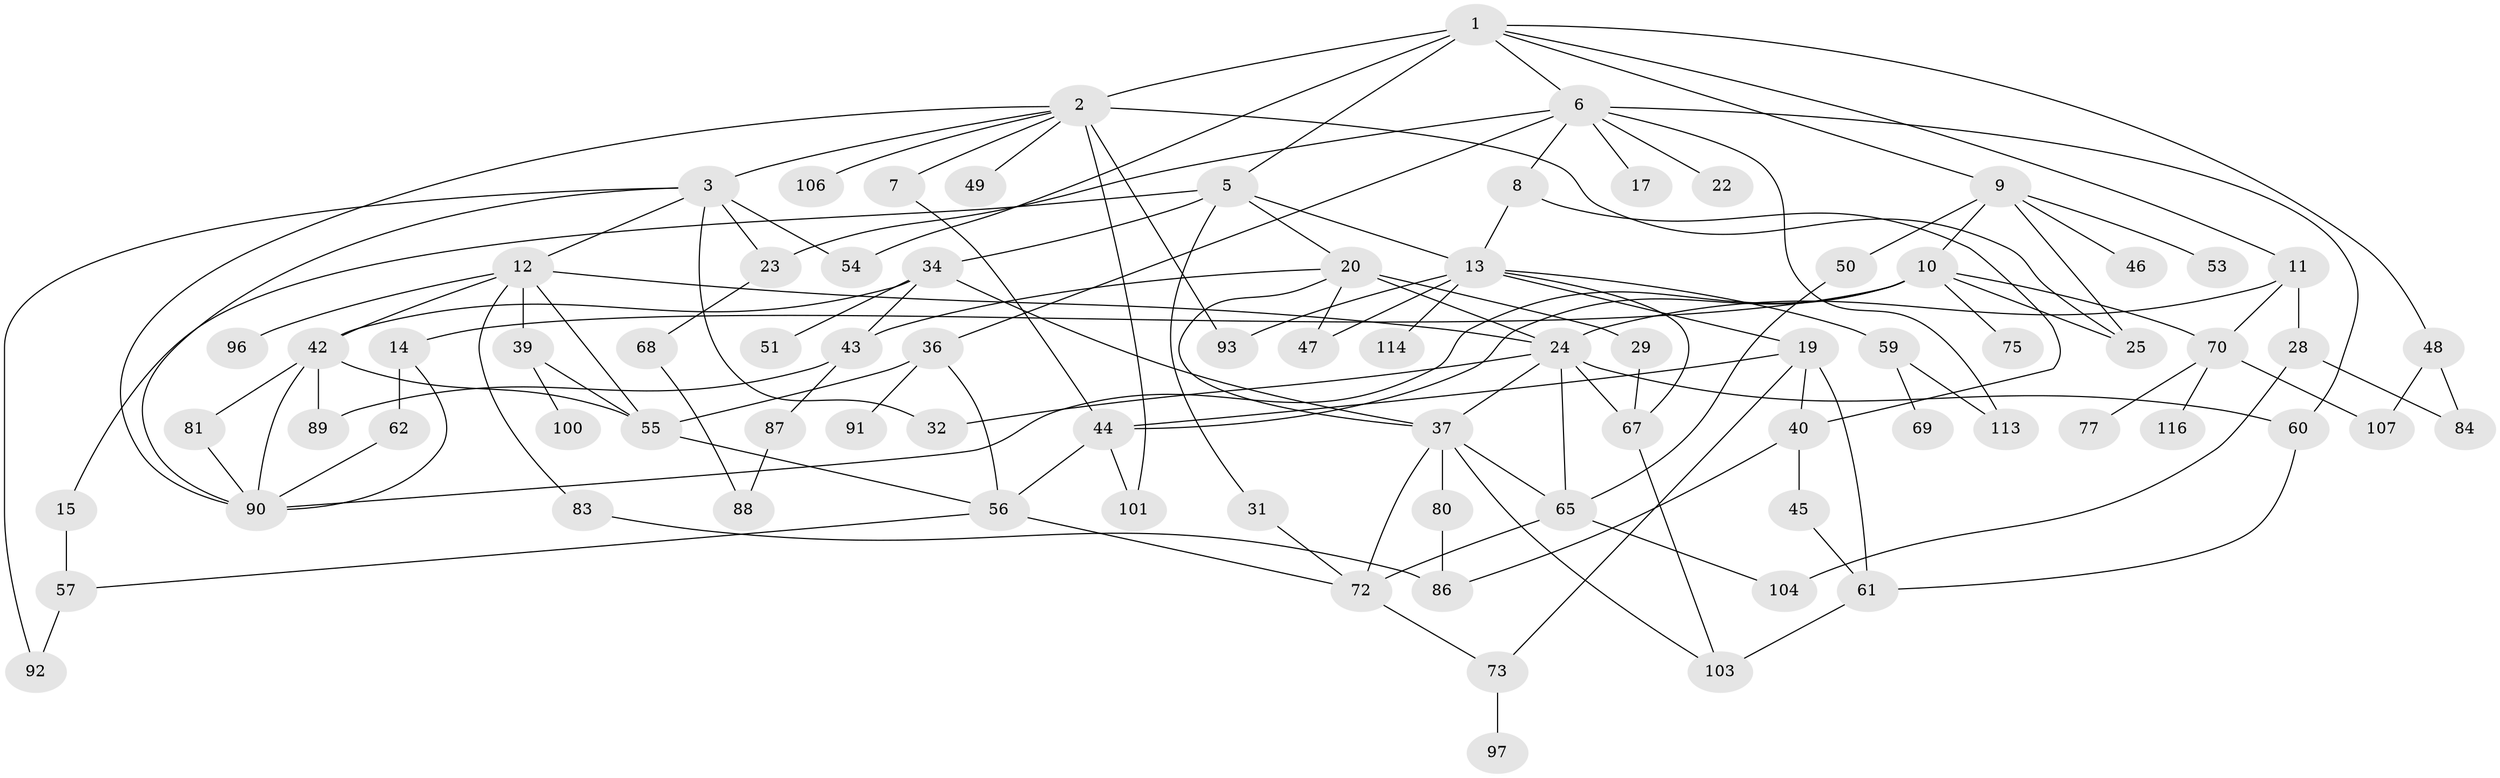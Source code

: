 // original degree distribution, {7: 0.017241379310344827, 6: 0.0603448275862069, 3: 0.19827586206896552, 2: 0.33620689655172414, 5: 0.09482758620689655, 4: 0.13793103448275862, 1: 0.15517241379310345}
// Generated by graph-tools (version 1.1) at 2025/10/02/27/25 16:10:52]
// undirected, 81 vertices, 133 edges
graph export_dot {
graph [start="1"]
  node [color=gray90,style=filled];
  1 [super="+4"];
  2 [super="+18"];
  3 [super="+33"];
  5;
  6 [super="+16"];
  7;
  8 [super="+111"];
  9 [super="+26"];
  10 [super="+35"];
  11;
  12 [super="+21"];
  13 [super="+74"];
  14 [super="+78"];
  15;
  17;
  19 [super="+27"];
  20 [super="+30"];
  22;
  23;
  24 [super="+94"];
  25;
  28;
  29 [super="+112"];
  31;
  32;
  34 [super="+38"];
  36;
  37 [super="+41"];
  39 [super="+71"];
  40;
  42 [super="+52"];
  43 [super="+82"];
  44 [super="+64"];
  45;
  46;
  47;
  48 [super="+76"];
  49;
  50;
  51;
  53;
  54;
  55 [super="+102"];
  56 [super="+58"];
  57 [super="+105"];
  59 [super="+66"];
  60 [super="+63"];
  61 [super="+79"];
  62;
  65 [super="+85"];
  67;
  68;
  69;
  70;
  72 [super="+98"];
  73 [super="+109"];
  75;
  77;
  80;
  81;
  83;
  84 [super="+99"];
  86 [super="+95"];
  87 [super="+110"];
  88;
  89;
  90 [super="+108"];
  91;
  92;
  93;
  96;
  97;
  100 [super="+115"];
  101;
  103;
  104;
  106;
  107;
  113;
  114;
  116;
  1 -- 2 [weight=2];
  1 -- 6;
  1 -- 11;
  1 -- 48;
  1 -- 54;
  1 -- 5;
  1 -- 9;
  2 -- 3;
  2 -- 7;
  2 -- 25;
  2 -- 93 [weight=2];
  2 -- 101;
  2 -- 49;
  2 -- 90;
  2 -- 106;
  3 -- 12;
  3 -- 54;
  3 -- 92;
  3 -- 90;
  3 -- 32;
  3 -- 23;
  5 -- 13;
  5 -- 15;
  5 -- 20;
  5 -- 31;
  5 -- 34;
  6 -- 8;
  6 -- 17;
  6 -- 23;
  6 -- 36;
  6 -- 113;
  6 -- 60;
  6 -- 22;
  7 -- 44;
  8 -- 13;
  8 -- 40;
  9 -- 10;
  9 -- 46;
  9 -- 50;
  9 -- 53;
  9 -- 25;
  10 -- 14;
  10 -- 70;
  10 -- 75;
  10 -- 25;
  10 -- 44;
  10 -- 90;
  11 -- 24;
  11 -- 28;
  11 -- 70;
  12 -- 96;
  12 -- 83;
  12 -- 55;
  12 -- 39;
  12 -- 24;
  12 -- 42;
  13 -- 19;
  13 -- 59;
  13 -- 93;
  13 -- 114;
  13 -- 67;
  13 -- 47;
  14 -- 62;
  14 -- 90;
  15 -- 57;
  19 -- 61;
  19 -- 44;
  19 -- 40;
  19 -- 73;
  20 -- 29;
  20 -- 24;
  20 -- 43;
  20 -- 37;
  20 -- 47;
  23 -- 68;
  24 -- 32;
  24 -- 67;
  24 -- 65;
  24 -- 37;
  24 -- 60;
  28 -- 84;
  28 -- 104;
  29 -- 67;
  31 -- 72;
  34 -- 37;
  34 -- 51;
  34 -- 42;
  34 -- 43;
  36 -- 91;
  36 -- 56;
  36 -- 55;
  37 -- 80;
  37 -- 65;
  37 -- 103;
  37 -- 72;
  39 -- 100;
  39 -- 55;
  40 -- 45;
  40 -- 86;
  42 -- 90;
  42 -- 89;
  42 -- 81;
  42 -- 55;
  43 -- 89;
  43 -- 87;
  44 -- 101;
  44 -- 56;
  45 -- 61;
  48 -- 107;
  48 -- 84;
  50 -- 65;
  55 -- 56;
  56 -- 57;
  56 -- 72;
  57 -- 92;
  59 -- 69;
  59 -- 113;
  60 -- 61;
  61 -- 103;
  62 -- 90;
  65 -- 72;
  65 -- 104;
  67 -- 103;
  68 -- 88;
  70 -- 77;
  70 -- 107;
  70 -- 116;
  72 -- 73;
  73 -- 97;
  80 -- 86;
  81 -- 90;
  83 -- 86;
  87 -- 88;
}
